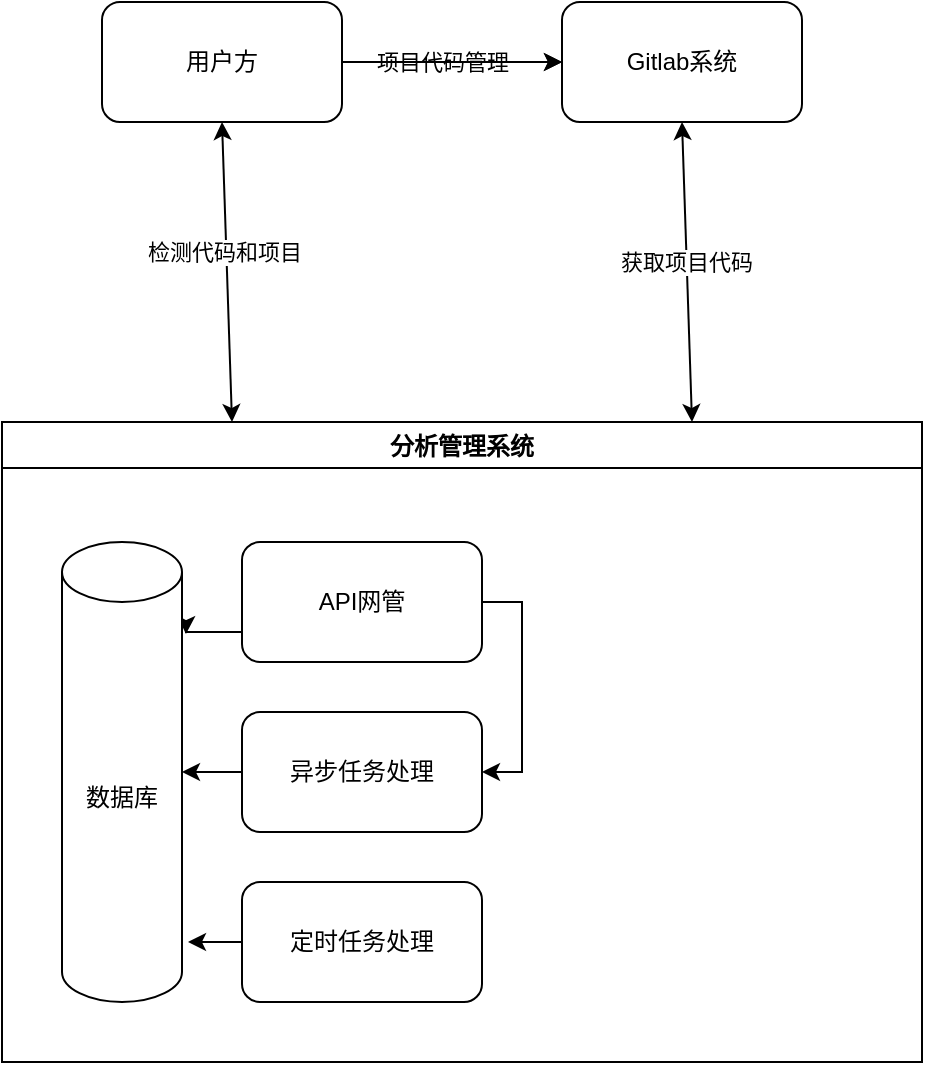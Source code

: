 <mxfile version="13.10.5" type="github">
  <diagram id="fKlBgIk9EyDjxHNLh2AU" name="Page-1">
    <mxGraphModel dx="946" dy="1783" grid="1" gridSize="10" guides="1" tooltips="1" connect="1" arrows="1" fold="1" page="1" pageScale="1" pageWidth="827" pageHeight="1169" math="0" shadow="0">
      <root>
        <mxCell id="0" />
        <mxCell id="1" parent="0" />
        <mxCell id="uIRXz6JUy9zpDoqoE4xH-1" style="edgeStyle=orthogonalEdgeStyle;rounded=0;orthogonalLoop=1;jettySize=auto;html=1;exitX=1;exitY=0.5;exitDx=0;exitDy=0;" edge="1" parent="1" source="uIRXz6JUy9zpDoqoE4xH-4" target="uIRXz6JUy9zpDoqoE4xH-5">
          <mxGeometry relative="1" as="geometry" />
        </mxCell>
        <mxCell id="uIRXz6JUy9zpDoqoE4xH-2" value="项目代码管理" style="edgeLabel;html=1;align=center;verticalAlign=middle;resizable=0;points=[];" vertex="1" connectable="0" parent="uIRXz6JUy9zpDoqoE4xH-1">
          <mxGeometry x="-0.313" relative="1" as="geometry">
            <mxPoint x="12" as="offset" />
          </mxGeometry>
        </mxCell>
        <mxCell id="uIRXz6JUy9zpDoqoE4xH-3" value="" style="edgeStyle=orthogonalEdgeStyle;rounded=0;orthogonalLoop=1;jettySize=auto;html=1;" edge="1" parent="1" source="uIRXz6JUy9zpDoqoE4xH-4" target="uIRXz6JUy9zpDoqoE4xH-5">
          <mxGeometry relative="1" as="geometry" />
        </mxCell>
        <mxCell id="uIRXz6JUy9zpDoqoE4xH-4" value="用户方" style="rounded=1;whiteSpace=wrap;html=1;" vertex="1" parent="1">
          <mxGeometry x="270" y="-180" width="120" height="60" as="geometry" />
        </mxCell>
        <mxCell id="uIRXz6JUy9zpDoqoE4xH-5" value="Gitlab系统" style="rounded=1;whiteSpace=wrap;html=1;" vertex="1" parent="1">
          <mxGeometry x="500" y="-180" width="120" height="60" as="geometry" />
        </mxCell>
        <mxCell id="uIRXz6JUy9zpDoqoE4xH-6" value="分析管理系统" style="swimlane;" vertex="1" parent="1">
          <mxGeometry x="220" y="30" width="460" height="320" as="geometry" />
        </mxCell>
        <mxCell id="uIRXz6JUy9zpDoqoE4xH-7" style="edgeStyle=orthogonalEdgeStyle;rounded=0;orthogonalLoop=1;jettySize=auto;html=1;exitX=0;exitY=0.75;exitDx=0;exitDy=0;entryX=1.033;entryY=0.2;entryDx=0;entryDy=0;entryPerimeter=0;" edge="1" parent="uIRXz6JUy9zpDoqoE4xH-6" source="uIRXz6JUy9zpDoqoE4xH-9" target="uIRXz6JUy9zpDoqoE4xH-12">
          <mxGeometry relative="1" as="geometry" />
        </mxCell>
        <mxCell id="uIRXz6JUy9zpDoqoE4xH-8" style="edgeStyle=orthogonalEdgeStyle;rounded=0;orthogonalLoop=1;jettySize=auto;html=1;exitX=1;exitY=0.5;exitDx=0;exitDy=0;entryX=1;entryY=0.5;entryDx=0;entryDy=0;" edge="1" parent="uIRXz6JUy9zpDoqoE4xH-6" source="uIRXz6JUy9zpDoqoE4xH-9" target="uIRXz6JUy9zpDoqoE4xH-11">
          <mxGeometry relative="1" as="geometry" />
        </mxCell>
        <mxCell id="uIRXz6JUy9zpDoqoE4xH-9" value="API网管" style="rounded=1;whiteSpace=wrap;html=1;" vertex="1" parent="uIRXz6JUy9zpDoqoE4xH-6">
          <mxGeometry x="120" y="60" width="120" height="60" as="geometry" />
        </mxCell>
        <mxCell id="uIRXz6JUy9zpDoqoE4xH-10" style="edgeStyle=orthogonalEdgeStyle;rounded=0;orthogonalLoop=1;jettySize=auto;html=1;exitX=0;exitY=0.5;exitDx=0;exitDy=0;entryX=1;entryY=0.5;entryDx=0;entryDy=0;entryPerimeter=0;" edge="1" parent="uIRXz6JUy9zpDoqoE4xH-6" source="uIRXz6JUy9zpDoqoE4xH-11" target="uIRXz6JUy9zpDoqoE4xH-12">
          <mxGeometry relative="1" as="geometry" />
        </mxCell>
        <mxCell id="uIRXz6JUy9zpDoqoE4xH-11" value="异步任务处理" style="rounded=1;whiteSpace=wrap;html=1;" vertex="1" parent="uIRXz6JUy9zpDoqoE4xH-6">
          <mxGeometry x="120" y="145" width="120" height="60" as="geometry" />
        </mxCell>
        <mxCell id="uIRXz6JUy9zpDoqoE4xH-12" value="数据库" style="shape=cylinder3;whiteSpace=wrap;html=1;boundedLbl=1;backgroundOutline=1;size=15;" vertex="1" parent="uIRXz6JUy9zpDoqoE4xH-6">
          <mxGeometry x="30" y="60" width="60" height="230" as="geometry" />
        </mxCell>
        <mxCell id="uIRXz6JUy9zpDoqoE4xH-13" value="定时任务处理" style="rounded=1;whiteSpace=wrap;html=1;" vertex="1" parent="uIRXz6JUy9zpDoqoE4xH-6">
          <mxGeometry x="120" y="230" width="120" height="60" as="geometry" />
        </mxCell>
        <mxCell id="uIRXz6JUy9zpDoqoE4xH-14" style="edgeStyle=orthogonalEdgeStyle;rounded=0;orthogonalLoop=1;jettySize=auto;html=1;exitX=0;exitY=0.5;exitDx=0;exitDy=0;entryX=1.05;entryY=0.87;entryDx=0;entryDy=0;entryPerimeter=0;" edge="1" parent="uIRXz6JUy9zpDoqoE4xH-6" source="uIRXz6JUy9zpDoqoE4xH-13" target="uIRXz6JUy9zpDoqoE4xH-12">
          <mxGeometry relative="1" as="geometry">
            <mxPoint x="100" y="260" as="targetPoint" />
          </mxGeometry>
        </mxCell>
        <mxCell id="uIRXz6JUy9zpDoqoE4xH-15" value="" style="endArrow=classic;startArrow=classic;html=1;entryX=0.5;entryY=1;entryDx=0;entryDy=0;exitX=0.25;exitY=0;exitDx=0;exitDy=0;" edge="1" parent="1" source="uIRXz6JUy9zpDoqoE4xH-6" target="uIRXz6JUy9zpDoqoE4xH-4">
          <mxGeometry width="50" height="50" relative="1" as="geometry">
            <mxPoint x="150" y="20" as="sourcePoint" />
            <mxPoint x="200" y="-30" as="targetPoint" />
          </mxGeometry>
        </mxCell>
        <mxCell id="uIRXz6JUy9zpDoqoE4xH-16" value="检测代码和项目" style="edgeLabel;html=1;align=center;verticalAlign=middle;resizable=0;points=[];" vertex="1" connectable="0" parent="uIRXz6JUy9zpDoqoE4xH-15">
          <mxGeometry x="0.142" y="1" relative="1" as="geometry">
            <mxPoint as="offset" />
          </mxGeometry>
        </mxCell>
        <mxCell id="uIRXz6JUy9zpDoqoE4xH-17" value="" style="endArrow=classic;startArrow=classic;html=1;entryX=0.5;entryY=1;entryDx=0;entryDy=0;exitX=0.75;exitY=0;exitDx=0;exitDy=0;" edge="1" parent="1" source="uIRXz6JUy9zpDoqoE4xH-6" target="uIRXz6JUy9zpDoqoE4xH-5">
          <mxGeometry width="50" height="50" relative="1" as="geometry">
            <mxPoint x="670" y="130" as="sourcePoint" />
            <mxPoint x="720" y="80" as="targetPoint" />
          </mxGeometry>
        </mxCell>
        <mxCell id="uIRXz6JUy9zpDoqoE4xH-18" value="获取项目代码" style="edgeLabel;html=1;align=center;verticalAlign=middle;resizable=0;points=[];" vertex="1" connectable="0" parent="uIRXz6JUy9zpDoqoE4xH-17">
          <mxGeometry x="0.072" y="1" relative="1" as="geometry">
            <mxPoint as="offset" />
          </mxGeometry>
        </mxCell>
      </root>
    </mxGraphModel>
  </diagram>
</mxfile>
